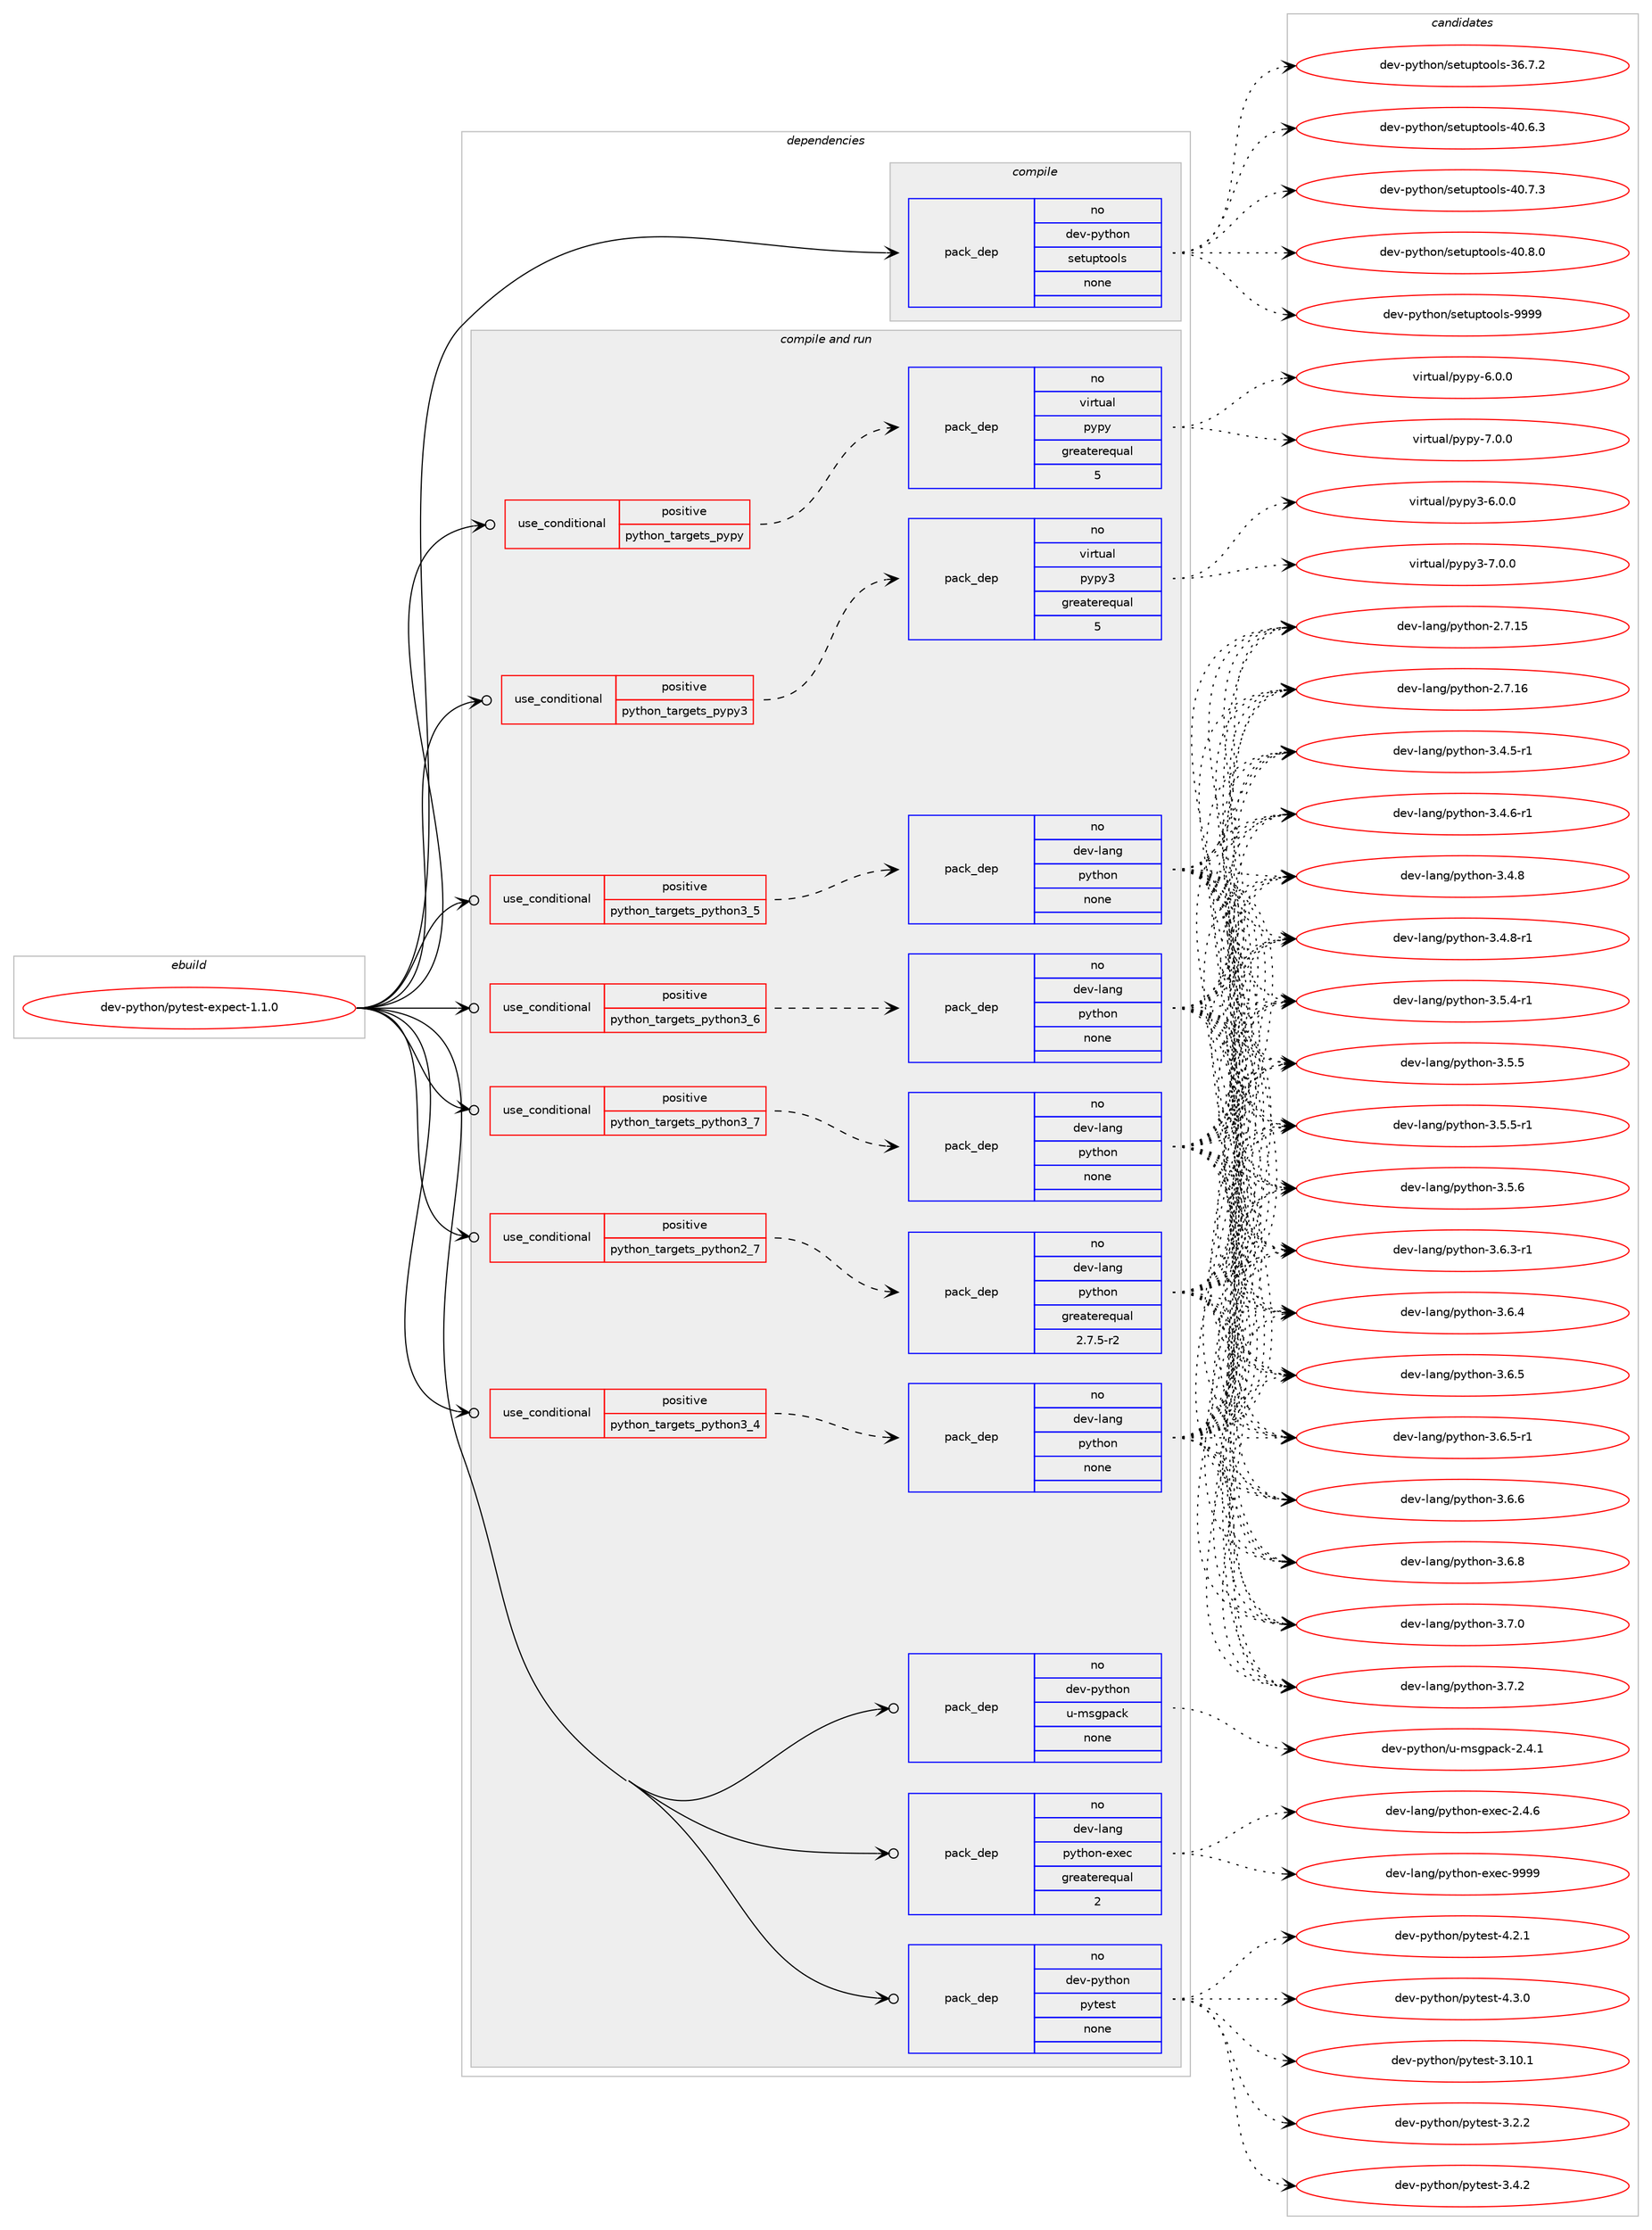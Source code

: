 digraph prolog {

# *************
# Graph options
# *************

newrank=true;
concentrate=true;
compound=true;
graph [rankdir=LR,fontname=Helvetica,fontsize=10,ranksep=1.5];#, ranksep=2.5, nodesep=0.2];
edge  [arrowhead=vee];
node  [fontname=Helvetica,fontsize=10];

# **********
# The ebuild
# **********

subgraph cluster_leftcol {
color=gray;
rank=same;
label=<<i>ebuild</i>>;
id [label="dev-python/pytest-expect-1.1.0", color=red, width=4, href="../dev-python/pytest-expect-1.1.0.svg"];
}

# ****************
# The dependencies
# ****************

subgraph cluster_midcol {
color=gray;
label=<<i>dependencies</i>>;
subgraph cluster_compile {
fillcolor="#eeeeee";
style=filled;
label=<<i>compile</i>>;
subgraph pack1027745 {
dependency1433175 [label=<<TABLE BORDER="0" CELLBORDER="1" CELLSPACING="0" CELLPADDING="4" WIDTH="220"><TR><TD ROWSPAN="6" CELLPADDING="30">pack_dep</TD></TR><TR><TD WIDTH="110">no</TD></TR><TR><TD>dev-python</TD></TR><TR><TD>setuptools</TD></TR><TR><TD>none</TD></TR><TR><TD></TD></TR></TABLE>>, shape=none, color=blue];
}
id:e -> dependency1433175:w [weight=20,style="solid",arrowhead="vee"];
}
subgraph cluster_compileandrun {
fillcolor="#eeeeee";
style=filled;
label=<<i>compile and run</i>>;
subgraph cond382082 {
dependency1433176 [label=<<TABLE BORDER="0" CELLBORDER="1" CELLSPACING="0" CELLPADDING="4"><TR><TD ROWSPAN="3" CELLPADDING="10">use_conditional</TD></TR><TR><TD>positive</TD></TR><TR><TD>python_targets_pypy</TD></TR></TABLE>>, shape=none, color=red];
subgraph pack1027746 {
dependency1433177 [label=<<TABLE BORDER="0" CELLBORDER="1" CELLSPACING="0" CELLPADDING="4" WIDTH="220"><TR><TD ROWSPAN="6" CELLPADDING="30">pack_dep</TD></TR><TR><TD WIDTH="110">no</TD></TR><TR><TD>virtual</TD></TR><TR><TD>pypy</TD></TR><TR><TD>greaterequal</TD></TR><TR><TD>5</TD></TR></TABLE>>, shape=none, color=blue];
}
dependency1433176:e -> dependency1433177:w [weight=20,style="dashed",arrowhead="vee"];
}
id:e -> dependency1433176:w [weight=20,style="solid",arrowhead="odotvee"];
subgraph cond382083 {
dependency1433178 [label=<<TABLE BORDER="0" CELLBORDER="1" CELLSPACING="0" CELLPADDING="4"><TR><TD ROWSPAN="3" CELLPADDING="10">use_conditional</TD></TR><TR><TD>positive</TD></TR><TR><TD>python_targets_pypy3</TD></TR></TABLE>>, shape=none, color=red];
subgraph pack1027747 {
dependency1433179 [label=<<TABLE BORDER="0" CELLBORDER="1" CELLSPACING="0" CELLPADDING="4" WIDTH="220"><TR><TD ROWSPAN="6" CELLPADDING="30">pack_dep</TD></TR><TR><TD WIDTH="110">no</TD></TR><TR><TD>virtual</TD></TR><TR><TD>pypy3</TD></TR><TR><TD>greaterequal</TD></TR><TR><TD>5</TD></TR></TABLE>>, shape=none, color=blue];
}
dependency1433178:e -> dependency1433179:w [weight=20,style="dashed",arrowhead="vee"];
}
id:e -> dependency1433178:w [weight=20,style="solid",arrowhead="odotvee"];
subgraph cond382084 {
dependency1433180 [label=<<TABLE BORDER="0" CELLBORDER="1" CELLSPACING="0" CELLPADDING="4"><TR><TD ROWSPAN="3" CELLPADDING="10">use_conditional</TD></TR><TR><TD>positive</TD></TR><TR><TD>python_targets_python2_7</TD></TR></TABLE>>, shape=none, color=red];
subgraph pack1027748 {
dependency1433181 [label=<<TABLE BORDER="0" CELLBORDER="1" CELLSPACING="0" CELLPADDING="4" WIDTH="220"><TR><TD ROWSPAN="6" CELLPADDING="30">pack_dep</TD></TR><TR><TD WIDTH="110">no</TD></TR><TR><TD>dev-lang</TD></TR><TR><TD>python</TD></TR><TR><TD>greaterequal</TD></TR><TR><TD>2.7.5-r2</TD></TR></TABLE>>, shape=none, color=blue];
}
dependency1433180:e -> dependency1433181:w [weight=20,style="dashed",arrowhead="vee"];
}
id:e -> dependency1433180:w [weight=20,style="solid",arrowhead="odotvee"];
subgraph cond382085 {
dependency1433182 [label=<<TABLE BORDER="0" CELLBORDER="1" CELLSPACING="0" CELLPADDING="4"><TR><TD ROWSPAN="3" CELLPADDING="10">use_conditional</TD></TR><TR><TD>positive</TD></TR><TR><TD>python_targets_python3_4</TD></TR></TABLE>>, shape=none, color=red];
subgraph pack1027749 {
dependency1433183 [label=<<TABLE BORDER="0" CELLBORDER="1" CELLSPACING="0" CELLPADDING="4" WIDTH="220"><TR><TD ROWSPAN="6" CELLPADDING="30">pack_dep</TD></TR><TR><TD WIDTH="110">no</TD></TR><TR><TD>dev-lang</TD></TR><TR><TD>python</TD></TR><TR><TD>none</TD></TR><TR><TD></TD></TR></TABLE>>, shape=none, color=blue];
}
dependency1433182:e -> dependency1433183:w [weight=20,style="dashed",arrowhead="vee"];
}
id:e -> dependency1433182:w [weight=20,style="solid",arrowhead="odotvee"];
subgraph cond382086 {
dependency1433184 [label=<<TABLE BORDER="0" CELLBORDER="1" CELLSPACING="0" CELLPADDING="4"><TR><TD ROWSPAN="3" CELLPADDING="10">use_conditional</TD></TR><TR><TD>positive</TD></TR><TR><TD>python_targets_python3_5</TD></TR></TABLE>>, shape=none, color=red];
subgraph pack1027750 {
dependency1433185 [label=<<TABLE BORDER="0" CELLBORDER="1" CELLSPACING="0" CELLPADDING="4" WIDTH="220"><TR><TD ROWSPAN="6" CELLPADDING="30">pack_dep</TD></TR><TR><TD WIDTH="110">no</TD></TR><TR><TD>dev-lang</TD></TR><TR><TD>python</TD></TR><TR><TD>none</TD></TR><TR><TD></TD></TR></TABLE>>, shape=none, color=blue];
}
dependency1433184:e -> dependency1433185:w [weight=20,style="dashed",arrowhead="vee"];
}
id:e -> dependency1433184:w [weight=20,style="solid",arrowhead="odotvee"];
subgraph cond382087 {
dependency1433186 [label=<<TABLE BORDER="0" CELLBORDER="1" CELLSPACING="0" CELLPADDING="4"><TR><TD ROWSPAN="3" CELLPADDING="10">use_conditional</TD></TR><TR><TD>positive</TD></TR><TR><TD>python_targets_python3_6</TD></TR></TABLE>>, shape=none, color=red];
subgraph pack1027751 {
dependency1433187 [label=<<TABLE BORDER="0" CELLBORDER="1" CELLSPACING="0" CELLPADDING="4" WIDTH="220"><TR><TD ROWSPAN="6" CELLPADDING="30">pack_dep</TD></TR><TR><TD WIDTH="110">no</TD></TR><TR><TD>dev-lang</TD></TR><TR><TD>python</TD></TR><TR><TD>none</TD></TR><TR><TD></TD></TR></TABLE>>, shape=none, color=blue];
}
dependency1433186:e -> dependency1433187:w [weight=20,style="dashed",arrowhead="vee"];
}
id:e -> dependency1433186:w [weight=20,style="solid",arrowhead="odotvee"];
subgraph cond382088 {
dependency1433188 [label=<<TABLE BORDER="0" CELLBORDER="1" CELLSPACING="0" CELLPADDING="4"><TR><TD ROWSPAN="3" CELLPADDING="10">use_conditional</TD></TR><TR><TD>positive</TD></TR><TR><TD>python_targets_python3_7</TD></TR></TABLE>>, shape=none, color=red];
subgraph pack1027752 {
dependency1433189 [label=<<TABLE BORDER="0" CELLBORDER="1" CELLSPACING="0" CELLPADDING="4" WIDTH="220"><TR><TD ROWSPAN="6" CELLPADDING="30">pack_dep</TD></TR><TR><TD WIDTH="110">no</TD></TR><TR><TD>dev-lang</TD></TR><TR><TD>python</TD></TR><TR><TD>none</TD></TR><TR><TD></TD></TR></TABLE>>, shape=none, color=blue];
}
dependency1433188:e -> dependency1433189:w [weight=20,style="dashed",arrowhead="vee"];
}
id:e -> dependency1433188:w [weight=20,style="solid",arrowhead="odotvee"];
subgraph pack1027753 {
dependency1433190 [label=<<TABLE BORDER="0" CELLBORDER="1" CELLSPACING="0" CELLPADDING="4" WIDTH="220"><TR><TD ROWSPAN="6" CELLPADDING="30">pack_dep</TD></TR><TR><TD WIDTH="110">no</TD></TR><TR><TD>dev-lang</TD></TR><TR><TD>python-exec</TD></TR><TR><TD>greaterequal</TD></TR><TR><TD>2</TD></TR></TABLE>>, shape=none, color=blue];
}
id:e -> dependency1433190:w [weight=20,style="solid",arrowhead="odotvee"];
subgraph pack1027754 {
dependency1433191 [label=<<TABLE BORDER="0" CELLBORDER="1" CELLSPACING="0" CELLPADDING="4" WIDTH="220"><TR><TD ROWSPAN="6" CELLPADDING="30">pack_dep</TD></TR><TR><TD WIDTH="110">no</TD></TR><TR><TD>dev-python</TD></TR><TR><TD>pytest</TD></TR><TR><TD>none</TD></TR><TR><TD></TD></TR></TABLE>>, shape=none, color=blue];
}
id:e -> dependency1433191:w [weight=20,style="solid",arrowhead="odotvee"];
subgraph pack1027755 {
dependency1433192 [label=<<TABLE BORDER="0" CELLBORDER="1" CELLSPACING="0" CELLPADDING="4" WIDTH="220"><TR><TD ROWSPAN="6" CELLPADDING="30">pack_dep</TD></TR><TR><TD WIDTH="110">no</TD></TR><TR><TD>dev-python</TD></TR><TR><TD>u-msgpack</TD></TR><TR><TD>none</TD></TR><TR><TD></TD></TR></TABLE>>, shape=none, color=blue];
}
id:e -> dependency1433192:w [weight=20,style="solid",arrowhead="odotvee"];
}
subgraph cluster_run {
fillcolor="#eeeeee";
style=filled;
label=<<i>run</i>>;
}
}

# **************
# The candidates
# **************

subgraph cluster_choices {
rank=same;
color=gray;
label=<<i>candidates</i>>;

subgraph choice1027745 {
color=black;
nodesep=1;
choice100101118451121211161041111104711510111611711211611111110811545515446554650 [label="dev-python/setuptools-36.7.2", color=red, width=4,href="../dev-python/setuptools-36.7.2.svg"];
choice100101118451121211161041111104711510111611711211611111110811545524846544651 [label="dev-python/setuptools-40.6.3", color=red, width=4,href="../dev-python/setuptools-40.6.3.svg"];
choice100101118451121211161041111104711510111611711211611111110811545524846554651 [label="dev-python/setuptools-40.7.3", color=red, width=4,href="../dev-python/setuptools-40.7.3.svg"];
choice100101118451121211161041111104711510111611711211611111110811545524846564648 [label="dev-python/setuptools-40.8.0", color=red, width=4,href="../dev-python/setuptools-40.8.0.svg"];
choice10010111845112121116104111110471151011161171121161111111081154557575757 [label="dev-python/setuptools-9999", color=red, width=4,href="../dev-python/setuptools-9999.svg"];
dependency1433175:e -> choice100101118451121211161041111104711510111611711211611111110811545515446554650:w [style=dotted,weight="100"];
dependency1433175:e -> choice100101118451121211161041111104711510111611711211611111110811545524846544651:w [style=dotted,weight="100"];
dependency1433175:e -> choice100101118451121211161041111104711510111611711211611111110811545524846554651:w [style=dotted,weight="100"];
dependency1433175:e -> choice100101118451121211161041111104711510111611711211611111110811545524846564648:w [style=dotted,weight="100"];
dependency1433175:e -> choice10010111845112121116104111110471151011161171121161111111081154557575757:w [style=dotted,weight="100"];
}
subgraph choice1027746 {
color=black;
nodesep=1;
choice1181051141161179710847112121112121455446484648 [label="virtual/pypy-6.0.0", color=red, width=4,href="../virtual/pypy-6.0.0.svg"];
choice1181051141161179710847112121112121455546484648 [label="virtual/pypy-7.0.0", color=red, width=4,href="../virtual/pypy-7.0.0.svg"];
dependency1433177:e -> choice1181051141161179710847112121112121455446484648:w [style=dotted,weight="100"];
dependency1433177:e -> choice1181051141161179710847112121112121455546484648:w [style=dotted,weight="100"];
}
subgraph choice1027747 {
color=black;
nodesep=1;
choice118105114116117971084711212111212151455446484648 [label="virtual/pypy3-6.0.0", color=red, width=4,href="../virtual/pypy3-6.0.0.svg"];
choice118105114116117971084711212111212151455546484648 [label="virtual/pypy3-7.0.0", color=red, width=4,href="../virtual/pypy3-7.0.0.svg"];
dependency1433179:e -> choice118105114116117971084711212111212151455446484648:w [style=dotted,weight="100"];
dependency1433179:e -> choice118105114116117971084711212111212151455546484648:w [style=dotted,weight="100"];
}
subgraph choice1027748 {
color=black;
nodesep=1;
choice10010111845108971101034711212111610411111045504655464953 [label="dev-lang/python-2.7.15", color=red, width=4,href="../dev-lang/python-2.7.15.svg"];
choice10010111845108971101034711212111610411111045504655464954 [label="dev-lang/python-2.7.16", color=red, width=4,href="../dev-lang/python-2.7.16.svg"];
choice1001011184510897110103471121211161041111104551465246534511449 [label="dev-lang/python-3.4.5-r1", color=red, width=4,href="../dev-lang/python-3.4.5-r1.svg"];
choice1001011184510897110103471121211161041111104551465246544511449 [label="dev-lang/python-3.4.6-r1", color=red, width=4,href="../dev-lang/python-3.4.6-r1.svg"];
choice100101118451089711010347112121116104111110455146524656 [label="dev-lang/python-3.4.8", color=red, width=4,href="../dev-lang/python-3.4.8.svg"];
choice1001011184510897110103471121211161041111104551465246564511449 [label="dev-lang/python-3.4.8-r1", color=red, width=4,href="../dev-lang/python-3.4.8-r1.svg"];
choice1001011184510897110103471121211161041111104551465346524511449 [label="dev-lang/python-3.5.4-r1", color=red, width=4,href="../dev-lang/python-3.5.4-r1.svg"];
choice100101118451089711010347112121116104111110455146534653 [label="dev-lang/python-3.5.5", color=red, width=4,href="../dev-lang/python-3.5.5.svg"];
choice1001011184510897110103471121211161041111104551465346534511449 [label="dev-lang/python-3.5.5-r1", color=red, width=4,href="../dev-lang/python-3.5.5-r1.svg"];
choice100101118451089711010347112121116104111110455146534654 [label="dev-lang/python-3.5.6", color=red, width=4,href="../dev-lang/python-3.5.6.svg"];
choice1001011184510897110103471121211161041111104551465446514511449 [label="dev-lang/python-3.6.3-r1", color=red, width=4,href="../dev-lang/python-3.6.3-r1.svg"];
choice100101118451089711010347112121116104111110455146544652 [label="dev-lang/python-3.6.4", color=red, width=4,href="../dev-lang/python-3.6.4.svg"];
choice100101118451089711010347112121116104111110455146544653 [label="dev-lang/python-3.6.5", color=red, width=4,href="../dev-lang/python-3.6.5.svg"];
choice1001011184510897110103471121211161041111104551465446534511449 [label="dev-lang/python-3.6.5-r1", color=red, width=4,href="../dev-lang/python-3.6.5-r1.svg"];
choice100101118451089711010347112121116104111110455146544654 [label="dev-lang/python-3.6.6", color=red, width=4,href="../dev-lang/python-3.6.6.svg"];
choice100101118451089711010347112121116104111110455146544656 [label="dev-lang/python-3.6.8", color=red, width=4,href="../dev-lang/python-3.6.8.svg"];
choice100101118451089711010347112121116104111110455146554648 [label="dev-lang/python-3.7.0", color=red, width=4,href="../dev-lang/python-3.7.0.svg"];
choice100101118451089711010347112121116104111110455146554650 [label="dev-lang/python-3.7.2", color=red, width=4,href="../dev-lang/python-3.7.2.svg"];
dependency1433181:e -> choice10010111845108971101034711212111610411111045504655464953:w [style=dotted,weight="100"];
dependency1433181:e -> choice10010111845108971101034711212111610411111045504655464954:w [style=dotted,weight="100"];
dependency1433181:e -> choice1001011184510897110103471121211161041111104551465246534511449:w [style=dotted,weight="100"];
dependency1433181:e -> choice1001011184510897110103471121211161041111104551465246544511449:w [style=dotted,weight="100"];
dependency1433181:e -> choice100101118451089711010347112121116104111110455146524656:w [style=dotted,weight="100"];
dependency1433181:e -> choice1001011184510897110103471121211161041111104551465246564511449:w [style=dotted,weight="100"];
dependency1433181:e -> choice1001011184510897110103471121211161041111104551465346524511449:w [style=dotted,weight="100"];
dependency1433181:e -> choice100101118451089711010347112121116104111110455146534653:w [style=dotted,weight="100"];
dependency1433181:e -> choice1001011184510897110103471121211161041111104551465346534511449:w [style=dotted,weight="100"];
dependency1433181:e -> choice100101118451089711010347112121116104111110455146534654:w [style=dotted,weight="100"];
dependency1433181:e -> choice1001011184510897110103471121211161041111104551465446514511449:w [style=dotted,weight="100"];
dependency1433181:e -> choice100101118451089711010347112121116104111110455146544652:w [style=dotted,weight="100"];
dependency1433181:e -> choice100101118451089711010347112121116104111110455146544653:w [style=dotted,weight="100"];
dependency1433181:e -> choice1001011184510897110103471121211161041111104551465446534511449:w [style=dotted,weight="100"];
dependency1433181:e -> choice100101118451089711010347112121116104111110455146544654:w [style=dotted,weight="100"];
dependency1433181:e -> choice100101118451089711010347112121116104111110455146544656:w [style=dotted,weight="100"];
dependency1433181:e -> choice100101118451089711010347112121116104111110455146554648:w [style=dotted,weight="100"];
dependency1433181:e -> choice100101118451089711010347112121116104111110455146554650:w [style=dotted,weight="100"];
}
subgraph choice1027749 {
color=black;
nodesep=1;
choice10010111845108971101034711212111610411111045504655464953 [label="dev-lang/python-2.7.15", color=red, width=4,href="../dev-lang/python-2.7.15.svg"];
choice10010111845108971101034711212111610411111045504655464954 [label="dev-lang/python-2.7.16", color=red, width=4,href="../dev-lang/python-2.7.16.svg"];
choice1001011184510897110103471121211161041111104551465246534511449 [label="dev-lang/python-3.4.5-r1", color=red, width=4,href="../dev-lang/python-3.4.5-r1.svg"];
choice1001011184510897110103471121211161041111104551465246544511449 [label="dev-lang/python-3.4.6-r1", color=red, width=4,href="../dev-lang/python-3.4.6-r1.svg"];
choice100101118451089711010347112121116104111110455146524656 [label="dev-lang/python-3.4.8", color=red, width=4,href="../dev-lang/python-3.4.8.svg"];
choice1001011184510897110103471121211161041111104551465246564511449 [label="dev-lang/python-3.4.8-r1", color=red, width=4,href="../dev-lang/python-3.4.8-r1.svg"];
choice1001011184510897110103471121211161041111104551465346524511449 [label="dev-lang/python-3.5.4-r1", color=red, width=4,href="../dev-lang/python-3.5.4-r1.svg"];
choice100101118451089711010347112121116104111110455146534653 [label="dev-lang/python-3.5.5", color=red, width=4,href="../dev-lang/python-3.5.5.svg"];
choice1001011184510897110103471121211161041111104551465346534511449 [label="dev-lang/python-3.5.5-r1", color=red, width=4,href="../dev-lang/python-3.5.5-r1.svg"];
choice100101118451089711010347112121116104111110455146534654 [label="dev-lang/python-3.5.6", color=red, width=4,href="../dev-lang/python-3.5.6.svg"];
choice1001011184510897110103471121211161041111104551465446514511449 [label="dev-lang/python-3.6.3-r1", color=red, width=4,href="../dev-lang/python-3.6.3-r1.svg"];
choice100101118451089711010347112121116104111110455146544652 [label="dev-lang/python-3.6.4", color=red, width=4,href="../dev-lang/python-3.6.4.svg"];
choice100101118451089711010347112121116104111110455146544653 [label="dev-lang/python-3.6.5", color=red, width=4,href="../dev-lang/python-3.6.5.svg"];
choice1001011184510897110103471121211161041111104551465446534511449 [label="dev-lang/python-3.6.5-r1", color=red, width=4,href="../dev-lang/python-3.6.5-r1.svg"];
choice100101118451089711010347112121116104111110455146544654 [label="dev-lang/python-3.6.6", color=red, width=4,href="../dev-lang/python-3.6.6.svg"];
choice100101118451089711010347112121116104111110455146544656 [label="dev-lang/python-3.6.8", color=red, width=4,href="../dev-lang/python-3.6.8.svg"];
choice100101118451089711010347112121116104111110455146554648 [label="dev-lang/python-3.7.0", color=red, width=4,href="../dev-lang/python-3.7.0.svg"];
choice100101118451089711010347112121116104111110455146554650 [label="dev-lang/python-3.7.2", color=red, width=4,href="../dev-lang/python-3.7.2.svg"];
dependency1433183:e -> choice10010111845108971101034711212111610411111045504655464953:w [style=dotted,weight="100"];
dependency1433183:e -> choice10010111845108971101034711212111610411111045504655464954:w [style=dotted,weight="100"];
dependency1433183:e -> choice1001011184510897110103471121211161041111104551465246534511449:w [style=dotted,weight="100"];
dependency1433183:e -> choice1001011184510897110103471121211161041111104551465246544511449:w [style=dotted,weight="100"];
dependency1433183:e -> choice100101118451089711010347112121116104111110455146524656:w [style=dotted,weight="100"];
dependency1433183:e -> choice1001011184510897110103471121211161041111104551465246564511449:w [style=dotted,weight="100"];
dependency1433183:e -> choice1001011184510897110103471121211161041111104551465346524511449:w [style=dotted,weight="100"];
dependency1433183:e -> choice100101118451089711010347112121116104111110455146534653:w [style=dotted,weight="100"];
dependency1433183:e -> choice1001011184510897110103471121211161041111104551465346534511449:w [style=dotted,weight="100"];
dependency1433183:e -> choice100101118451089711010347112121116104111110455146534654:w [style=dotted,weight="100"];
dependency1433183:e -> choice1001011184510897110103471121211161041111104551465446514511449:w [style=dotted,weight="100"];
dependency1433183:e -> choice100101118451089711010347112121116104111110455146544652:w [style=dotted,weight="100"];
dependency1433183:e -> choice100101118451089711010347112121116104111110455146544653:w [style=dotted,weight="100"];
dependency1433183:e -> choice1001011184510897110103471121211161041111104551465446534511449:w [style=dotted,weight="100"];
dependency1433183:e -> choice100101118451089711010347112121116104111110455146544654:w [style=dotted,weight="100"];
dependency1433183:e -> choice100101118451089711010347112121116104111110455146544656:w [style=dotted,weight="100"];
dependency1433183:e -> choice100101118451089711010347112121116104111110455146554648:w [style=dotted,weight="100"];
dependency1433183:e -> choice100101118451089711010347112121116104111110455146554650:w [style=dotted,weight="100"];
}
subgraph choice1027750 {
color=black;
nodesep=1;
choice10010111845108971101034711212111610411111045504655464953 [label="dev-lang/python-2.7.15", color=red, width=4,href="../dev-lang/python-2.7.15.svg"];
choice10010111845108971101034711212111610411111045504655464954 [label="dev-lang/python-2.7.16", color=red, width=4,href="../dev-lang/python-2.7.16.svg"];
choice1001011184510897110103471121211161041111104551465246534511449 [label="dev-lang/python-3.4.5-r1", color=red, width=4,href="../dev-lang/python-3.4.5-r1.svg"];
choice1001011184510897110103471121211161041111104551465246544511449 [label="dev-lang/python-3.4.6-r1", color=red, width=4,href="../dev-lang/python-3.4.6-r1.svg"];
choice100101118451089711010347112121116104111110455146524656 [label="dev-lang/python-3.4.8", color=red, width=4,href="../dev-lang/python-3.4.8.svg"];
choice1001011184510897110103471121211161041111104551465246564511449 [label="dev-lang/python-3.4.8-r1", color=red, width=4,href="../dev-lang/python-3.4.8-r1.svg"];
choice1001011184510897110103471121211161041111104551465346524511449 [label="dev-lang/python-3.5.4-r1", color=red, width=4,href="../dev-lang/python-3.5.4-r1.svg"];
choice100101118451089711010347112121116104111110455146534653 [label="dev-lang/python-3.5.5", color=red, width=4,href="../dev-lang/python-3.5.5.svg"];
choice1001011184510897110103471121211161041111104551465346534511449 [label="dev-lang/python-3.5.5-r1", color=red, width=4,href="../dev-lang/python-3.5.5-r1.svg"];
choice100101118451089711010347112121116104111110455146534654 [label="dev-lang/python-3.5.6", color=red, width=4,href="../dev-lang/python-3.5.6.svg"];
choice1001011184510897110103471121211161041111104551465446514511449 [label="dev-lang/python-3.6.3-r1", color=red, width=4,href="../dev-lang/python-3.6.3-r1.svg"];
choice100101118451089711010347112121116104111110455146544652 [label="dev-lang/python-3.6.4", color=red, width=4,href="../dev-lang/python-3.6.4.svg"];
choice100101118451089711010347112121116104111110455146544653 [label="dev-lang/python-3.6.5", color=red, width=4,href="../dev-lang/python-3.6.5.svg"];
choice1001011184510897110103471121211161041111104551465446534511449 [label="dev-lang/python-3.6.5-r1", color=red, width=4,href="../dev-lang/python-3.6.5-r1.svg"];
choice100101118451089711010347112121116104111110455146544654 [label="dev-lang/python-3.6.6", color=red, width=4,href="../dev-lang/python-3.6.6.svg"];
choice100101118451089711010347112121116104111110455146544656 [label="dev-lang/python-3.6.8", color=red, width=4,href="../dev-lang/python-3.6.8.svg"];
choice100101118451089711010347112121116104111110455146554648 [label="dev-lang/python-3.7.0", color=red, width=4,href="../dev-lang/python-3.7.0.svg"];
choice100101118451089711010347112121116104111110455146554650 [label="dev-lang/python-3.7.2", color=red, width=4,href="../dev-lang/python-3.7.2.svg"];
dependency1433185:e -> choice10010111845108971101034711212111610411111045504655464953:w [style=dotted,weight="100"];
dependency1433185:e -> choice10010111845108971101034711212111610411111045504655464954:w [style=dotted,weight="100"];
dependency1433185:e -> choice1001011184510897110103471121211161041111104551465246534511449:w [style=dotted,weight="100"];
dependency1433185:e -> choice1001011184510897110103471121211161041111104551465246544511449:w [style=dotted,weight="100"];
dependency1433185:e -> choice100101118451089711010347112121116104111110455146524656:w [style=dotted,weight="100"];
dependency1433185:e -> choice1001011184510897110103471121211161041111104551465246564511449:w [style=dotted,weight="100"];
dependency1433185:e -> choice1001011184510897110103471121211161041111104551465346524511449:w [style=dotted,weight="100"];
dependency1433185:e -> choice100101118451089711010347112121116104111110455146534653:w [style=dotted,weight="100"];
dependency1433185:e -> choice1001011184510897110103471121211161041111104551465346534511449:w [style=dotted,weight="100"];
dependency1433185:e -> choice100101118451089711010347112121116104111110455146534654:w [style=dotted,weight="100"];
dependency1433185:e -> choice1001011184510897110103471121211161041111104551465446514511449:w [style=dotted,weight="100"];
dependency1433185:e -> choice100101118451089711010347112121116104111110455146544652:w [style=dotted,weight="100"];
dependency1433185:e -> choice100101118451089711010347112121116104111110455146544653:w [style=dotted,weight="100"];
dependency1433185:e -> choice1001011184510897110103471121211161041111104551465446534511449:w [style=dotted,weight="100"];
dependency1433185:e -> choice100101118451089711010347112121116104111110455146544654:w [style=dotted,weight="100"];
dependency1433185:e -> choice100101118451089711010347112121116104111110455146544656:w [style=dotted,weight="100"];
dependency1433185:e -> choice100101118451089711010347112121116104111110455146554648:w [style=dotted,weight="100"];
dependency1433185:e -> choice100101118451089711010347112121116104111110455146554650:w [style=dotted,weight="100"];
}
subgraph choice1027751 {
color=black;
nodesep=1;
choice10010111845108971101034711212111610411111045504655464953 [label="dev-lang/python-2.7.15", color=red, width=4,href="../dev-lang/python-2.7.15.svg"];
choice10010111845108971101034711212111610411111045504655464954 [label="dev-lang/python-2.7.16", color=red, width=4,href="../dev-lang/python-2.7.16.svg"];
choice1001011184510897110103471121211161041111104551465246534511449 [label="dev-lang/python-3.4.5-r1", color=red, width=4,href="../dev-lang/python-3.4.5-r1.svg"];
choice1001011184510897110103471121211161041111104551465246544511449 [label="dev-lang/python-3.4.6-r1", color=red, width=4,href="../dev-lang/python-3.4.6-r1.svg"];
choice100101118451089711010347112121116104111110455146524656 [label="dev-lang/python-3.4.8", color=red, width=4,href="../dev-lang/python-3.4.8.svg"];
choice1001011184510897110103471121211161041111104551465246564511449 [label="dev-lang/python-3.4.8-r1", color=red, width=4,href="../dev-lang/python-3.4.8-r1.svg"];
choice1001011184510897110103471121211161041111104551465346524511449 [label="dev-lang/python-3.5.4-r1", color=red, width=4,href="../dev-lang/python-3.5.4-r1.svg"];
choice100101118451089711010347112121116104111110455146534653 [label="dev-lang/python-3.5.5", color=red, width=4,href="../dev-lang/python-3.5.5.svg"];
choice1001011184510897110103471121211161041111104551465346534511449 [label="dev-lang/python-3.5.5-r1", color=red, width=4,href="../dev-lang/python-3.5.5-r1.svg"];
choice100101118451089711010347112121116104111110455146534654 [label="dev-lang/python-3.5.6", color=red, width=4,href="../dev-lang/python-3.5.6.svg"];
choice1001011184510897110103471121211161041111104551465446514511449 [label="dev-lang/python-3.6.3-r1", color=red, width=4,href="../dev-lang/python-3.6.3-r1.svg"];
choice100101118451089711010347112121116104111110455146544652 [label="dev-lang/python-3.6.4", color=red, width=4,href="../dev-lang/python-3.6.4.svg"];
choice100101118451089711010347112121116104111110455146544653 [label="dev-lang/python-3.6.5", color=red, width=4,href="../dev-lang/python-3.6.5.svg"];
choice1001011184510897110103471121211161041111104551465446534511449 [label="dev-lang/python-3.6.5-r1", color=red, width=4,href="../dev-lang/python-3.6.5-r1.svg"];
choice100101118451089711010347112121116104111110455146544654 [label="dev-lang/python-3.6.6", color=red, width=4,href="../dev-lang/python-3.6.6.svg"];
choice100101118451089711010347112121116104111110455146544656 [label="dev-lang/python-3.6.8", color=red, width=4,href="../dev-lang/python-3.6.8.svg"];
choice100101118451089711010347112121116104111110455146554648 [label="dev-lang/python-3.7.0", color=red, width=4,href="../dev-lang/python-3.7.0.svg"];
choice100101118451089711010347112121116104111110455146554650 [label="dev-lang/python-3.7.2", color=red, width=4,href="../dev-lang/python-3.7.2.svg"];
dependency1433187:e -> choice10010111845108971101034711212111610411111045504655464953:w [style=dotted,weight="100"];
dependency1433187:e -> choice10010111845108971101034711212111610411111045504655464954:w [style=dotted,weight="100"];
dependency1433187:e -> choice1001011184510897110103471121211161041111104551465246534511449:w [style=dotted,weight="100"];
dependency1433187:e -> choice1001011184510897110103471121211161041111104551465246544511449:w [style=dotted,weight="100"];
dependency1433187:e -> choice100101118451089711010347112121116104111110455146524656:w [style=dotted,weight="100"];
dependency1433187:e -> choice1001011184510897110103471121211161041111104551465246564511449:w [style=dotted,weight="100"];
dependency1433187:e -> choice1001011184510897110103471121211161041111104551465346524511449:w [style=dotted,weight="100"];
dependency1433187:e -> choice100101118451089711010347112121116104111110455146534653:w [style=dotted,weight="100"];
dependency1433187:e -> choice1001011184510897110103471121211161041111104551465346534511449:w [style=dotted,weight="100"];
dependency1433187:e -> choice100101118451089711010347112121116104111110455146534654:w [style=dotted,weight="100"];
dependency1433187:e -> choice1001011184510897110103471121211161041111104551465446514511449:w [style=dotted,weight="100"];
dependency1433187:e -> choice100101118451089711010347112121116104111110455146544652:w [style=dotted,weight="100"];
dependency1433187:e -> choice100101118451089711010347112121116104111110455146544653:w [style=dotted,weight="100"];
dependency1433187:e -> choice1001011184510897110103471121211161041111104551465446534511449:w [style=dotted,weight="100"];
dependency1433187:e -> choice100101118451089711010347112121116104111110455146544654:w [style=dotted,weight="100"];
dependency1433187:e -> choice100101118451089711010347112121116104111110455146544656:w [style=dotted,weight="100"];
dependency1433187:e -> choice100101118451089711010347112121116104111110455146554648:w [style=dotted,weight="100"];
dependency1433187:e -> choice100101118451089711010347112121116104111110455146554650:w [style=dotted,weight="100"];
}
subgraph choice1027752 {
color=black;
nodesep=1;
choice10010111845108971101034711212111610411111045504655464953 [label="dev-lang/python-2.7.15", color=red, width=4,href="../dev-lang/python-2.7.15.svg"];
choice10010111845108971101034711212111610411111045504655464954 [label="dev-lang/python-2.7.16", color=red, width=4,href="../dev-lang/python-2.7.16.svg"];
choice1001011184510897110103471121211161041111104551465246534511449 [label="dev-lang/python-3.4.5-r1", color=red, width=4,href="../dev-lang/python-3.4.5-r1.svg"];
choice1001011184510897110103471121211161041111104551465246544511449 [label="dev-lang/python-3.4.6-r1", color=red, width=4,href="../dev-lang/python-3.4.6-r1.svg"];
choice100101118451089711010347112121116104111110455146524656 [label="dev-lang/python-3.4.8", color=red, width=4,href="../dev-lang/python-3.4.8.svg"];
choice1001011184510897110103471121211161041111104551465246564511449 [label="dev-lang/python-3.4.8-r1", color=red, width=4,href="../dev-lang/python-3.4.8-r1.svg"];
choice1001011184510897110103471121211161041111104551465346524511449 [label="dev-lang/python-3.5.4-r1", color=red, width=4,href="../dev-lang/python-3.5.4-r1.svg"];
choice100101118451089711010347112121116104111110455146534653 [label="dev-lang/python-3.5.5", color=red, width=4,href="../dev-lang/python-3.5.5.svg"];
choice1001011184510897110103471121211161041111104551465346534511449 [label="dev-lang/python-3.5.5-r1", color=red, width=4,href="../dev-lang/python-3.5.5-r1.svg"];
choice100101118451089711010347112121116104111110455146534654 [label="dev-lang/python-3.5.6", color=red, width=4,href="../dev-lang/python-3.5.6.svg"];
choice1001011184510897110103471121211161041111104551465446514511449 [label="dev-lang/python-3.6.3-r1", color=red, width=4,href="../dev-lang/python-3.6.3-r1.svg"];
choice100101118451089711010347112121116104111110455146544652 [label="dev-lang/python-3.6.4", color=red, width=4,href="../dev-lang/python-3.6.4.svg"];
choice100101118451089711010347112121116104111110455146544653 [label="dev-lang/python-3.6.5", color=red, width=4,href="../dev-lang/python-3.6.5.svg"];
choice1001011184510897110103471121211161041111104551465446534511449 [label="dev-lang/python-3.6.5-r1", color=red, width=4,href="../dev-lang/python-3.6.5-r1.svg"];
choice100101118451089711010347112121116104111110455146544654 [label="dev-lang/python-3.6.6", color=red, width=4,href="../dev-lang/python-3.6.6.svg"];
choice100101118451089711010347112121116104111110455146544656 [label="dev-lang/python-3.6.8", color=red, width=4,href="../dev-lang/python-3.6.8.svg"];
choice100101118451089711010347112121116104111110455146554648 [label="dev-lang/python-3.7.0", color=red, width=4,href="../dev-lang/python-3.7.0.svg"];
choice100101118451089711010347112121116104111110455146554650 [label="dev-lang/python-3.7.2", color=red, width=4,href="../dev-lang/python-3.7.2.svg"];
dependency1433189:e -> choice10010111845108971101034711212111610411111045504655464953:w [style=dotted,weight="100"];
dependency1433189:e -> choice10010111845108971101034711212111610411111045504655464954:w [style=dotted,weight="100"];
dependency1433189:e -> choice1001011184510897110103471121211161041111104551465246534511449:w [style=dotted,weight="100"];
dependency1433189:e -> choice1001011184510897110103471121211161041111104551465246544511449:w [style=dotted,weight="100"];
dependency1433189:e -> choice100101118451089711010347112121116104111110455146524656:w [style=dotted,weight="100"];
dependency1433189:e -> choice1001011184510897110103471121211161041111104551465246564511449:w [style=dotted,weight="100"];
dependency1433189:e -> choice1001011184510897110103471121211161041111104551465346524511449:w [style=dotted,weight="100"];
dependency1433189:e -> choice100101118451089711010347112121116104111110455146534653:w [style=dotted,weight="100"];
dependency1433189:e -> choice1001011184510897110103471121211161041111104551465346534511449:w [style=dotted,weight="100"];
dependency1433189:e -> choice100101118451089711010347112121116104111110455146534654:w [style=dotted,weight="100"];
dependency1433189:e -> choice1001011184510897110103471121211161041111104551465446514511449:w [style=dotted,weight="100"];
dependency1433189:e -> choice100101118451089711010347112121116104111110455146544652:w [style=dotted,weight="100"];
dependency1433189:e -> choice100101118451089711010347112121116104111110455146544653:w [style=dotted,weight="100"];
dependency1433189:e -> choice1001011184510897110103471121211161041111104551465446534511449:w [style=dotted,weight="100"];
dependency1433189:e -> choice100101118451089711010347112121116104111110455146544654:w [style=dotted,weight="100"];
dependency1433189:e -> choice100101118451089711010347112121116104111110455146544656:w [style=dotted,weight="100"];
dependency1433189:e -> choice100101118451089711010347112121116104111110455146554648:w [style=dotted,weight="100"];
dependency1433189:e -> choice100101118451089711010347112121116104111110455146554650:w [style=dotted,weight="100"];
}
subgraph choice1027753 {
color=black;
nodesep=1;
choice1001011184510897110103471121211161041111104510112010199455046524654 [label="dev-lang/python-exec-2.4.6", color=red, width=4,href="../dev-lang/python-exec-2.4.6.svg"];
choice10010111845108971101034711212111610411111045101120101994557575757 [label="dev-lang/python-exec-9999", color=red, width=4,href="../dev-lang/python-exec-9999.svg"];
dependency1433190:e -> choice1001011184510897110103471121211161041111104510112010199455046524654:w [style=dotted,weight="100"];
dependency1433190:e -> choice10010111845108971101034711212111610411111045101120101994557575757:w [style=dotted,weight="100"];
}
subgraph choice1027754 {
color=black;
nodesep=1;
choice100101118451121211161041111104711212111610111511645514649484649 [label="dev-python/pytest-3.10.1", color=red, width=4,href="../dev-python/pytest-3.10.1.svg"];
choice1001011184511212111610411111047112121116101115116455146504650 [label="dev-python/pytest-3.2.2", color=red, width=4,href="../dev-python/pytest-3.2.2.svg"];
choice1001011184511212111610411111047112121116101115116455146524650 [label="dev-python/pytest-3.4.2", color=red, width=4,href="../dev-python/pytest-3.4.2.svg"];
choice1001011184511212111610411111047112121116101115116455246504649 [label="dev-python/pytest-4.2.1", color=red, width=4,href="../dev-python/pytest-4.2.1.svg"];
choice1001011184511212111610411111047112121116101115116455246514648 [label="dev-python/pytest-4.3.0", color=red, width=4,href="../dev-python/pytest-4.3.0.svg"];
dependency1433191:e -> choice100101118451121211161041111104711212111610111511645514649484649:w [style=dotted,weight="100"];
dependency1433191:e -> choice1001011184511212111610411111047112121116101115116455146504650:w [style=dotted,weight="100"];
dependency1433191:e -> choice1001011184511212111610411111047112121116101115116455146524650:w [style=dotted,weight="100"];
dependency1433191:e -> choice1001011184511212111610411111047112121116101115116455246504649:w [style=dotted,weight="100"];
dependency1433191:e -> choice1001011184511212111610411111047112121116101115116455246514648:w [style=dotted,weight="100"];
}
subgraph choice1027755 {
color=black;
nodesep=1;
choice1001011184511212111610411111047117451091151031129799107455046524649 [label="dev-python/u-msgpack-2.4.1", color=red, width=4,href="../dev-python/u-msgpack-2.4.1.svg"];
dependency1433192:e -> choice1001011184511212111610411111047117451091151031129799107455046524649:w [style=dotted,weight="100"];
}
}

}
